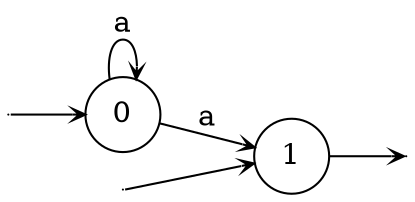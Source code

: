 digraph
{
  vcsn_context = "letterset<char_letters(ab)>, b"
  rankdir = LR
  edge [arrowhead = vee, arrowsize = .6]
  {
    node [shape = point, width = 0]
    I0
    I1
    F1
  }
  {
    node [shape = circle, style = rounded, width = 0.5]
    0
    1
  }
  I0 -> 0
  I1 -> 1
  0 -> 0 [label = "a"]
  0 -> 1 [label = "a"]
  1 -> F1
}
